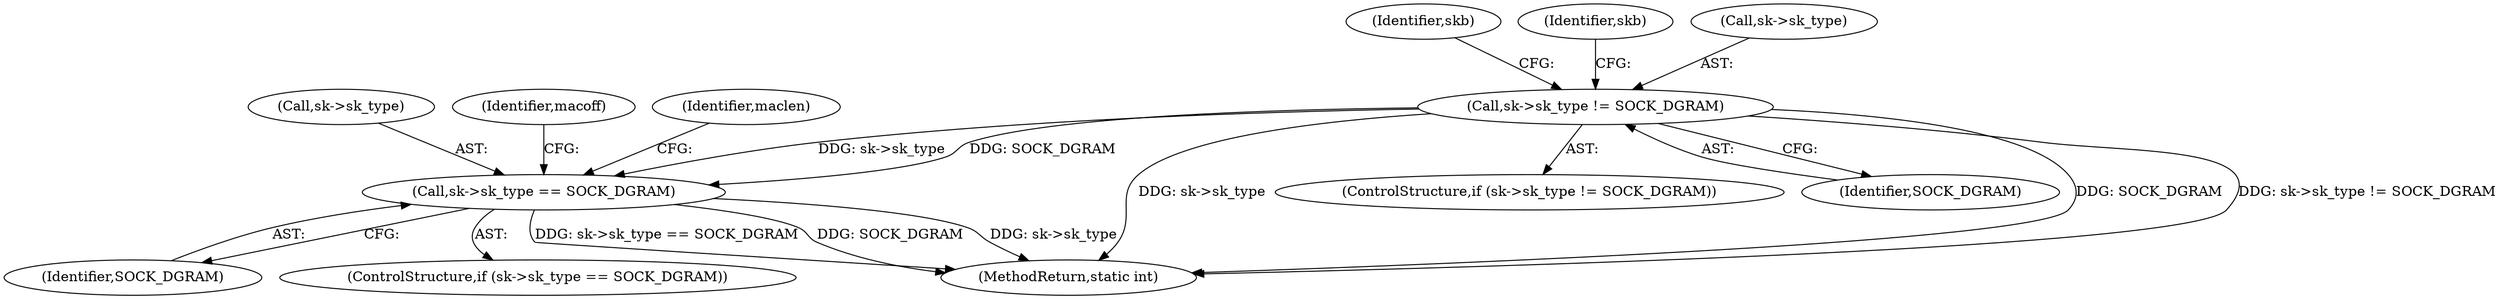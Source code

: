digraph "0_linux_edbd58be15a957f6a760c4a514cd475217eb97fd@pointer" {
"1000273" [label="(Call,sk->sk_type == SOCK_DGRAM)"];
"1000197" [label="(Call,sk->sk_type != SOCK_DGRAM)"];
"1000297" [label="(Identifier,maclen)"];
"1000203" [label="(Identifier,skb)"];
"1000214" [label="(Identifier,skb)"];
"1000273" [label="(Call,sk->sk_type == SOCK_DGRAM)"];
"1000196" [label="(ControlStructure,if (sk->sk_type != SOCK_DGRAM))"];
"1000198" [label="(Call,sk->sk_type)"];
"1000197" [label="(Call,sk->sk_type != SOCK_DGRAM)"];
"1000274" [label="(Call,sk->sk_type)"];
"1000280" [label="(Identifier,macoff)"];
"1000201" [label="(Identifier,SOCK_DGRAM)"];
"1001035" [label="(MethodReturn,static int)"];
"1000277" [label="(Identifier,SOCK_DGRAM)"];
"1000272" [label="(ControlStructure,if (sk->sk_type == SOCK_DGRAM))"];
"1000273" -> "1000272"  [label="AST: "];
"1000273" -> "1000277"  [label="CFG: "];
"1000274" -> "1000273"  [label="AST: "];
"1000277" -> "1000273"  [label="AST: "];
"1000280" -> "1000273"  [label="CFG: "];
"1000297" -> "1000273"  [label="CFG: "];
"1000273" -> "1001035"  [label="DDG: sk->sk_type"];
"1000273" -> "1001035"  [label="DDG: sk->sk_type == SOCK_DGRAM"];
"1000273" -> "1001035"  [label="DDG: SOCK_DGRAM"];
"1000197" -> "1000273"  [label="DDG: sk->sk_type"];
"1000197" -> "1000273"  [label="DDG: SOCK_DGRAM"];
"1000197" -> "1000196"  [label="AST: "];
"1000197" -> "1000201"  [label="CFG: "];
"1000198" -> "1000197"  [label="AST: "];
"1000201" -> "1000197"  [label="AST: "];
"1000203" -> "1000197"  [label="CFG: "];
"1000214" -> "1000197"  [label="CFG: "];
"1000197" -> "1001035"  [label="DDG: SOCK_DGRAM"];
"1000197" -> "1001035"  [label="DDG: sk->sk_type != SOCK_DGRAM"];
"1000197" -> "1001035"  [label="DDG: sk->sk_type"];
}
